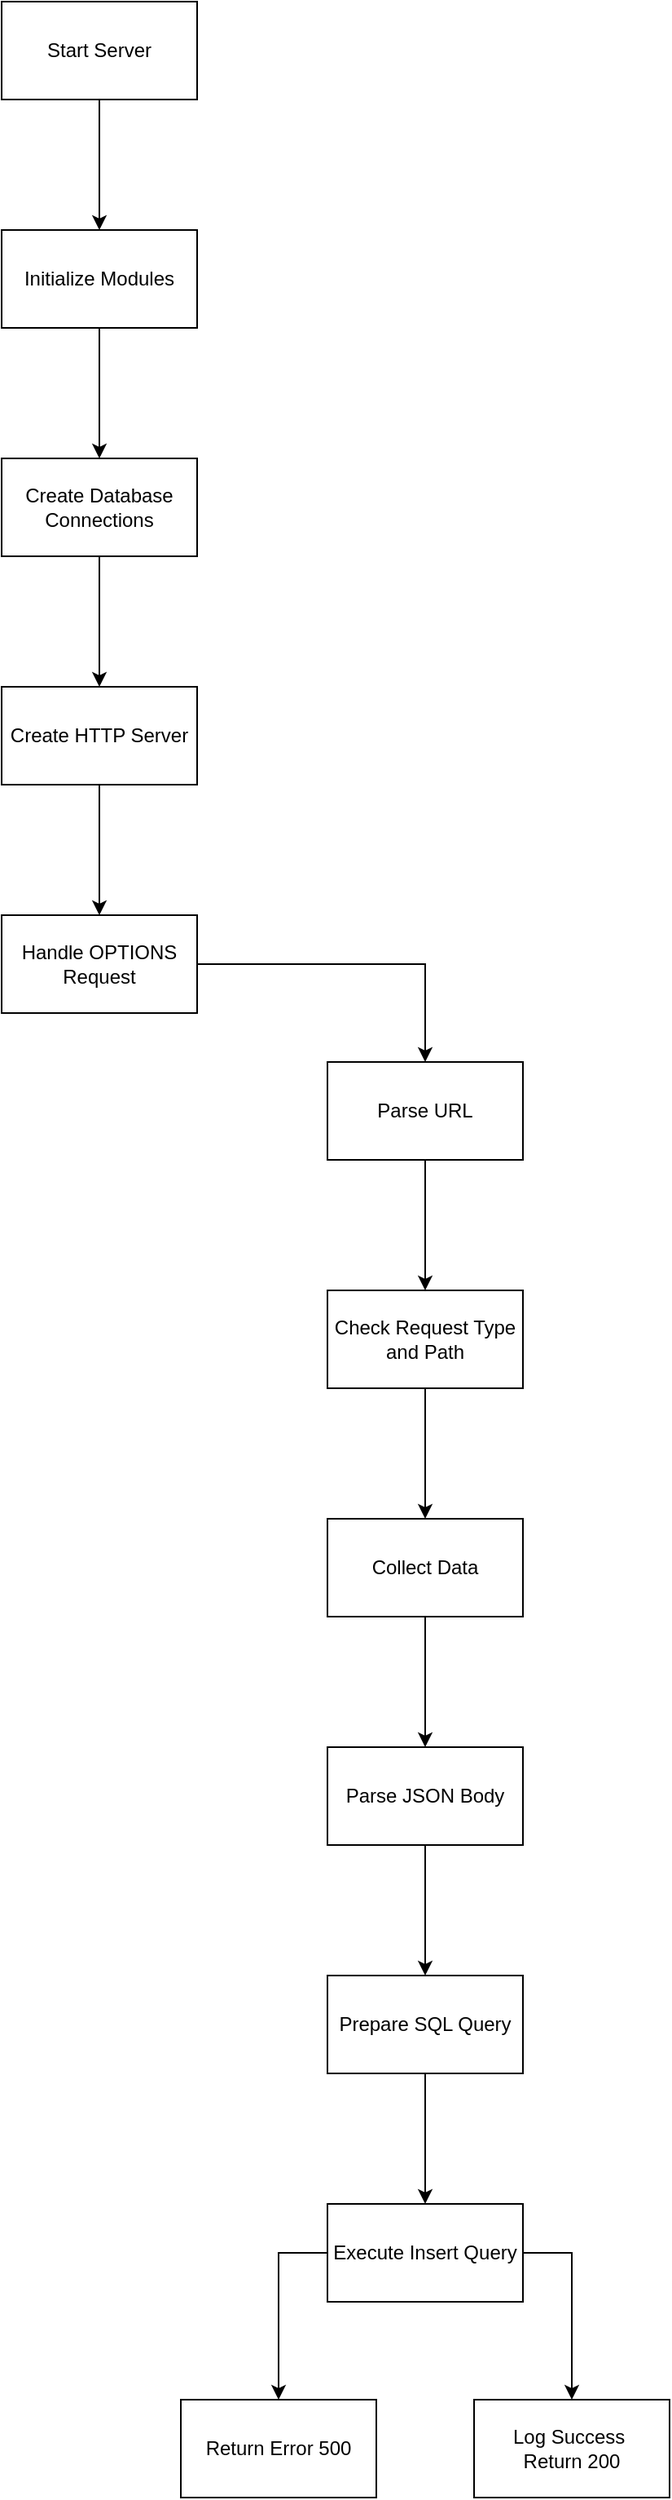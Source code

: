 <mxfile version="24.3.1" type="github">
  <diagram name="Page-1" id="bg5PUJMc9OgYXb5h6lZY">
    <mxGraphModel dx="1247" dy="634" grid="1" gridSize="10" guides="1" tooltips="1" connect="1" arrows="1" fold="1" page="1" pageScale="1" pageWidth="827" pageHeight="1169" math="0" shadow="0">
      <root>
        <mxCell id="0" />
        <mxCell id="1" parent="0" />
        <mxCell id="wUa7nKo1y6oaQ1cb9hvW-3" value="" style="edgeStyle=orthogonalEdgeStyle;rounded=0;orthogonalLoop=1;jettySize=auto;html=1;" edge="1" parent="1" source="wUa7nKo1y6oaQ1cb9hvW-1" target="wUa7nKo1y6oaQ1cb9hvW-2">
          <mxGeometry relative="1" as="geometry" />
        </mxCell>
        <mxCell id="wUa7nKo1y6oaQ1cb9hvW-1" value="Start Server" style="rounded=0;whiteSpace=wrap;html=1;" vertex="1" parent="1">
          <mxGeometry x="350" y="350" width="120" height="60" as="geometry" />
        </mxCell>
        <mxCell id="wUa7nKo1y6oaQ1cb9hvW-5" value="" style="edgeStyle=orthogonalEdgeStyle;rounded=0;orthogonalLoop=1;jettySize=auto;html=1;" edge="1" parent="1" source="wUa7nKo1y6oaQ1cb9hvW-2" target="wUa7nKo1y6oaQ1cb9hvW-4">
          <mxGeometry relative="1" as="geometry" />
        </mxCell>
        <mxCell id="wUa7nKo1y6oaQ1cb9hvW-2" value="Initialize Modules" style="rounded=0;whiteSpace=wrap;html=1;" vertex="1" parent="1">
          <mxGeometry x="350" y="490" width="120" height="60" as="geometry" />
        </mxCell>
        <mxCell id="wUa7nKo1y6oaQ1cb9hvW-7" value="" style="edgeStyle=orthogonalEdgeStyle;rounded=0;orthogonalLoop=1;jettySize=auto;html=1;" edge="1" parent="1" source="wUa7nKo1y6oaQ1cb9hvW-4" target="wUa7nKo1y6oaQ1cb9hvW-6">
          <mxGeometry relative="1" as="geometry" />
        </mxCell>
        <mxCell id="wUa7nKo1y6oaQ1cb9hvW-4" value="Create Database Connections" style="rounded=0;whiteSpace=wrap;html=1;" vertex="1" parent="1">
          <mxGeometry x="350" y="630" width="120" height="60" as="geometry" />
        </mxCell>
        <mxCell id="wUa7nKo1y6oaQ1cb9hvW-9" value="" style="edgeStyle=orthogonalEdgeStyle;rounded=0;orthogonalLoop=1;jettySize=auto;html=1;" edge="1" parent="1" source="wUa7nKo1y6oaQ1cb9hvW-6" target="wUa7nKo1y6oaQ1cb9hvW-8">
          <mxGeometry relative="1" as="geometry" />
        </mxCell>
        <mxCell id="wUa7nKo1y6oaQ1cb9hvW-6" value="Create HTTP Server" style="rounded=0;whiteSpace=wrap;html=1;" vertex="1" parent="1">
          <mxGeometry x="350" y="770" width="120" height="60" as="geometry" />
        </mxCell>
        <mxCell id="wUa7nKo1y6oaQ1cb9hvW-11" value="" style="edgeStyle=orthogonalEdgeStyle;rounded=0;orthogonalLoop=1;jettySize=auto;html=1;" edge="1" parent="1" source="wUa7nKo1y6oaQ1cb9hvW-8" target="wUa7nKo1y6oaQ1cb9hvW-10">
          <mxGeometry relative="1" as="geometry" />
        </mxCell>
        <mxCell id="wUa7nKo1y6oaQ1cb9hvW-8" value="Handle OPTIONS Request" style="rounded=0;whiteSpace=wrap;html=1;" vertex="1" parent="1">
          <mxGeometry x="350" y="910" width="120" height="60" as="geometry" />
        </mxCell>
        <mxCell id="wUa7nKo1y6oaQ1cb9hvW-13" value="" style="edgeStyle=orthogonalEdgeStyle;rounded=0;orthogonalLoop=1;jettySize=auto;html=1;" edge="1" parent="1" source="wUa7nKo1y6oaQ1cb9hvW-10" target="wUa7nKo1y6oaQ1cb9hvW-12">
          <mxGeometry relative="1" as="geometry" />
        </mxCell>
        <mxCell id="wUa7nKo1y6oaQ1cb9hvW-10" value="Parse URL" style="rounded=0;whiteSpace=wrap;html=1;" vertex="1" parent="1">
          <mxGeometry x="550" y="1000" width="120" height="60" as="geometry" />
        </mxCell>
        <mxCell id="wUa7nKo1y6oaQ1cb9hvW-15" value="" style="edgeStyle=orthogonalEdgeStyle;rounded=0;orthogonalLoop=1;jettySize=auto;html=1;" edge="1" parent="1" source="wUa7nKo1y6oaQ1cb9hvW-12" target="wUa7nKo1y6oaQ1cb9hvW-14">
          <mxGeometry relative="1" as="geometry" />
        </mxCell>
        <mxCell id="wUa7nKo1y6oaQ1cb9hvW-12" value="Check Request Type and Path" style="rounded=0;whiteSpace=wrap;html=1;" vertex="1" parent="1">
          <mxGeometry x="550" y="1140" width="120" height="60" as="geometry" />
        </mxCell>
        <mxCell id="wUa7nKo1y6oaQ1cb9hvW-17" value="" style="edgeStyle=orthogonalEdgeStyle;rounded=0;orthogonalLoop=1;jettySize=auto;html=1;" edge="1" parent="1" source="wUa7nKo1y6oaQ1cb9hvW-14" target="wUa7nKo1y6oaQ1cb9hvW-16">
          <mxGeometry relative="1" as="geometry" />
        </mxCell>
        <mxCell id="wUa7nKo1y6oaQ1cb9hvW-14" value="Collect Data" style="whiteSpace=wrap;html=1;rounded=0;" vertex="1" parent="1">
          <mxGeometry x="550" y="1280" width="120" height="60" as="geometry" />
        </mxCell>
        <mxCell id="wUa7nKo1y6oaQ1cb9hvW-19" value="" style="edgeStyle=orthogonalEdgeStyle;rounded=0;orthogonalLoop=1;jettySize=auto;html=1;" edge="1" parent="1" source="wUa7nKo1y6oaQ1cb9hvW-16" target="wUa7nKo1y6oaQ1cb9hvW-18">
          <mxGeometry relative="1" as="geometry" />
        </mxCell>
        <mxCell id="wUa7nKo1y6oaQ1cb9hvW-16" value="Parse JSON Body" style="whiteSpace=wrap;html=1;rounded=0;" vertex="1" parent="1">
          <mxGeometry x="550" y="1420" width="120" height="60" as="geometry" />
        </mxCell>
        <mxCell id="wUa7nKo1y6oaQ1cb9hvW-21" value="" style="edgeStyle=orthogonalEdgeStyle;rounded=0;orthogonalLoop=1;jettySize=auto;html=1;" edge="1" parent="1" source="wUa7nKo1y6oaQ1cb9hvW-18" target="wUa7nKo1y6oaQ1cb9hvW-20">
          <mxGeometry relative="1" as="geometry" />
        </mxCell>
        <mxCell id="wUa7nKo1y6oaQ1cb9hvW-18" value="Prepare SQL Query" style="whiteSpace=wrap;html=1;rounded=0;" vertex="1" parent="1">
          <mxGeometry x="550" y="1560" width="120" height="60" as="geometry" />
        </mxCell>
        <mxCell id="wUa7nKo1y6oaQ1cb9hvW-23" value="" style="edgeStyle=orthogonalEdgeStyle;rounded=0;orthogonalLoop=1;jettySize=auto;html=1;entryX=0.5;entryY=0;entryDx=0;entryDy=0;" edge="1" parent="1" source="wUa7nKo1y6oaQ1cb9hvW-20" target="wUa7nKo1y6oaQ1cb9hvW-22">
          <mxGeometry relative="1" as="geometry">
            <Array as="points">
              <mxPoint x="520" y="1730" />
              <mxPoint x="520" y="1820" />
            </Array>
          </mxGeometry>
        </mxCell>
        <mxCell id="wUa7nKo1y6oaQ1cb9hvW-25" value="" style="edgeStyle=orthogonalEdgeStyle;rounded=0;orthogonalLoop=1;jettySize=auto;html=1;entryX=0.5;entryY=0;entryDx=0;entryDy=0;" edge="1" parent="1" source="wUa7nKo1y6oaQ1cb9hvW-20" target="wUa7nKo1y6oaQ1cb9hvW-24">
          <mxGeometry relative="1" as="geometry">
            <Array as="points">
              <mxPoint x="700" y="1730" />
            </Array>
          </mxGeometry>
        </mxCell>
        <mxCell id="wUa7nKo1y6oaQ1cb9hvW-20" value="Execute Insert Query" style="whiteSpace=wrap;html=1;rounded=0;" vertex="1" parent="1">
          <mxGeometry x="550" y="1700" width="120" height="60" as="geometry" />
        </mxCell>
        <mxCell id="wUa7nKo1y6oaQ1cb9hvW-22" value="Return Error 500" style="whiteSpace=wrap;html=1;rounded=0;" vertex="1" parent="1">
          <mxGeometry x="460" y="1820" width="120" height="60" as="geometry" />
        </mxCell>
        <mxCell id="wUa7nKo1y6oaQ1cb9hvW-24" value="Log Success&amp;nbsp;&lt;div&gt;Return 200&lt;/div&gt;" style="whiteSpace=wrap;html=1;rounded=0;" vertex="1" parent="1">
          <mxGeometry x="640" y="1820" width="120" height="60" as="geometry" />
        </mxCell>
      </root>
    </mxGraphModel>
  </diagram>
</mxfile>
